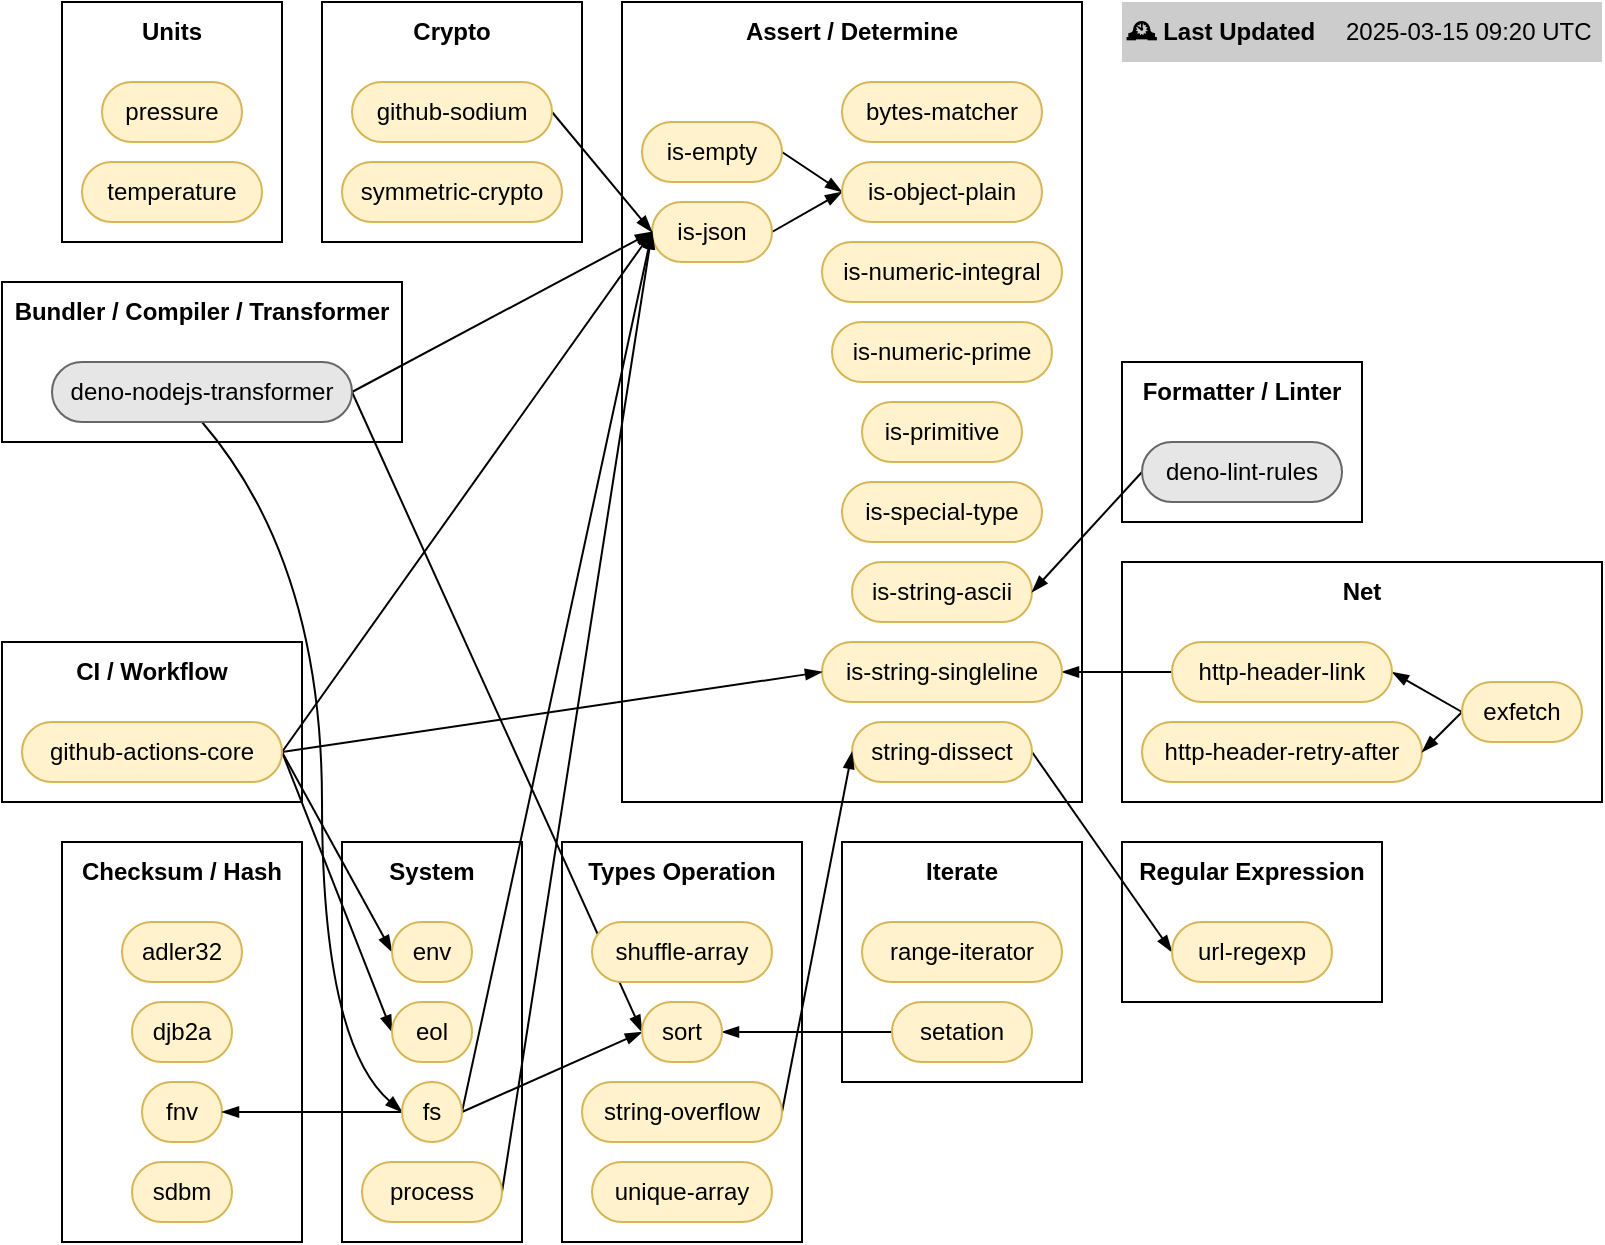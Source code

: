 <mxfile><diagram id="flsh0N5JMIZf43IOwCOS" name="Main"><mxGraphModel dx="1266" dy="853" grid="1" gridSize="10" guides="1" tooltips="1" connect="1" arrows="1" fold="1" page="0" pageScale="1" pageWidth="800" pageHeight="800" background="none" math="0" shadow="0"><root><mxCell id="0"/><mxCell id="1" parent="0"/><mxCell id="121" value="" style="rounded=0;whiteSpace=wrap;html=1;strokeColor=none;fillColor=#CCCCCC;arcSize=12;" parent="1" vertex="1"><mxGeometry x="280" y="-100" width="240" height="30" as="geometry"/></mxCell><mxCell id="122" value="🕰️&amp;nbsp;&lt;span style=&quot;background-color: transparent;&quot;&gt;Last Updated&lt;/span&gt;" style="text;html=1;align=left;verticalAlign=middle;whiteSpace=wrap;rounded=0;fontStyle=1;shadow=0;fontColor=default;" parent="1" vertex="1"><mxGeometry x="280" y="-100" width="110" height="30" as="geometry"/></mxCell><mxCell id="123" value="&lt;span style=&quot;&quot;&gt;2025-03-15 09:20&lt;/span&gt;&lt;span style=&quot;background-color: transparent;&quot;&gt;&amp;nbsp;UTC&lt;/span&gt;" style="text;html=1;align=left;verticalAlign=middle;whiteSpace=wrap;rounded=0;fontStyle=0;shadow=0;fontColor=default;" parent="1" vertex="1"><mxGeometry x="390" y="-100" width="130" height="30" as="geometry"/></mxCell><mxCell id="43" value="" style="rounded=0;whiteSpace=wrap;html=1;fillColor=none;shadow=0;" parent="1" vertex="1"><mxGeometry x="280" y="80" width="120" height="80" as="geometry"/></mxCell><mxCell id="20" value="" style="rounded=0;whiteSpace=wrap;html=1;fillColor=none;shadow=0;" parent="1" vertex="1"><mxGeometry x="-280" y="40" width="200" height="80" as="geometry"/></mxCell><mxCell id="18" value="" style="rounded=0;whiteSpace=wrap;html=1;fillColor=none;shadow=0;" parent="1" vertex="1"><mxGeometry x="280" y="180" width="240" height="120" as="geometry"/></mxCell><mxCell id="2" value="http-header-retry-after" style="text;html=1;align=center;verticalAlign=middle;whiteSpace=wrap;rounded=1;strokeColor=#d6b656;glass=0;shadow=0;fillColor=#fff2cc;labelBackgroundColor=none;labelBorderColor=none;spacing=2;arcSize=50;" parent="1" vertex="1"><mxGeometry x="290" y="260" width="140" height="30" as="geometry"/></mxCell><mxCell id="14" style="html=1;exitX=0;exitY=0.5;exitDx=0;exitDy=0;entryX=1;entryY=0.5;entryDx=0;entryDy=0;flowAnimation=0;endArrow=blockThin;endFill=1;shadow=0;rounded=0;curved=1;" parent="1" source="3" target="6" edge="1"><mxGeometry relative="1" as="geometry"/></mxCell><mxCell id="17" style="html=1;exitX=0;exitY=0.5;exitDx=0;exitDy=0;entryX=1;entryY=0.5;entryDx=0;entryDy=0;endArrow=blockThin;endFill=1;shadow=0;rounded=0;curved=1;" parent="1" source="3" target="2" edge="1"><mxGeometry relative="1" as="geometry"/></mxCell><mxCell id="3" value="exfetch" style="text;html=1;align=center;verticalAlign=middle;whiteSpace=wrap;rounded=1;strokeColor=#d6b656;glass=0;shadow=0;fillColor=#fff2cc;labelBackgroundColor=none;labelBorderColor=none;spacing=2;absoluteArcSize=0;arcSize=50;" parent="1" vertex="1"><mxGeometry x="450" y="240" width="60" height="30" as="geometry"/></mxCell><mxCell id="97" style="edgeStyle=none;html=1;exitX=0;exitY=0.5;exitDx=0;exitDy=0;entryX=1;entryY=0.5;entryDx=0;entryDy=0;endArrow=blockThin;endFill=1;rounded=0;curved=1;" parent="1" source="6" target="40" edge="1"><mxGeometry relative="1" as="geometry"/></mxCell><mxCell id="6" value="http-header-link" style="text;html=1;align=center;verticalAlign=middle;whiteSpace=wrap;rounded=1;strokeColor=#d6b656;glass=0;shadow=0;fillColor=#fff2cc;labelBackgroundColor=none;labelBorderColor=none;spacing=2;arcSize=50;" parent="1" vertex="1"><mxGeometry x="305" y="220" width="110" height="30" as="geometry"/></mxCell><mxCell id="19" value="Net" style="text;html=1;align=center;verticalAlign=middle;whiteSpace=wrap;rounded=0;fontStyle=1;shadow=0;" parent="1" vertex="1"><mxGeometry x="280" y="180" width="240" height="30" as="geometry"/></mxCell><mxCell id="103" style="html=1;entryX=0;entryY=0.5;entryDx=0;entryDy=0;endArrow=blockThin;endFill=1;rounded=0;curved=1;exitX=0.5;exitY=1;exitDx=0;exitDy=0;" parent="1" source="21" target="74" edge="1"><mxGeometry relative="1" as="geometry"><Array as="points"><mxPoint x="-120" y="180"/><mxPoint x="-120" y="420"/></Array></mxGeometry></mxCell><mxCell id="104" style="edgeStyle=none;html=1;exitX=1;exitY=0.5;exitDx=0;exitDy=0;entryX=0;entryY=0.5;entryDx=0;entryDy=0;endArrow=blockThin;endFill=1;rounded=0;curved=1;" parent="1" source="21" target="33" edge="1"><mxGeometry relative="1" as="geometry"/></mxCell><mxCell id="105" style="edgeStyle=none;html=1;exitX=1;exitY=0.5;exitDx=0;exitDy=0;entryX=0;entryY=0.5;entryDx=0;entryDy=0;endArrow=blockThin;endFill=1;rounded=0;curved=1;" parent="1" source="21" target="79" edge="1"><mxGeometry relative="1" as="geometry"/></mxCell><mxCell id="21" value="deno-nodejs-transformer" style="text;html=1;align=center;verticalAlign=middle;whiteSpace=wrap;rounded=1;strokeColor=#666666;glass=0;shadow=0;fillColor=#E6E6E6;labelBackgroundColor=none;labelBorderColor=none;spacing=2;gradientColor=none;arcSize=50;" parent="1" vertex="1"><mxGeometry x="-255" y="80" width="150" height="30" as="geometry"/></mxCell><mxCell id="29" value="" style="rounded=0;whiteSpace=wrap;html=1;fillColor=none;shadow=0;" parent="1" vertex="1"><mxGeometry x="30" y="-100" width="230" height="400" as="geometry"/></mxCell><mxCell id="30" value="Assert / Determine" style="text;html=1;align=center;verticalAlign=middle;whiteSpace=wrap;rounded=0;fontStyle=1;shadow=0;" parent="1" vertex="1"><mxGeometry x="30" y="-100" width="230" height="30" as="geometry"/></mxCell><mxCell id="31" value="bytes-matcher" style="text;html=1;align=center;verticalAlign=middle;whiteSpace=wrap;rounded=1;strokeColor=#d6b656;glass=0;shadow=0;fillColor=#fff2cc;labelBackgroundColor=none;labelBorderColor=none;spacing=2;arcSize=50;" parent="1" vertex="1"><mxGeometry x="140" y="-60" width="100" height="30" as="geometry"/></mxCell><mxCell id="111" style="html=1;exitX=1;exitY=0.5;exitDx=0;exitDy=0;entryX=0;entryY=0.5;entryDx=0;entryDy=0;endArrow=blockThin;endFill=1;rounded=0;curved=1;" parent="1" source="32" target="34" edge="1"><mxGeometry relative="1" as="geometry"/></mxCell><mxCell id="32" value="is-empty" style="text;html=1;align=center;verticalAlign=middle;whiteSpace=wrap;rounded=1;strokeColor=#d6b656;glass=0;shadow=0;fillColor=#fff2cc;labelBackgroundColor=none;labelBorderColor=none;spacing=2;arcSize=50;" parent="1" vertex="1"><mxGeometry x="40" y="-40" width="70" height="30" as="geometry"/></mxCell><mxCell id="112" style="edgeStyle=none;html=1;exitX=1;exitY=0.5;exitDx=0;exitDy=0;entryX=0;entryY=0.5;entryDx=0;entryDy=0;endArrow=blockThin;endFill=1;rounded=0;curved=1;" parent="1" source="33" target="34" edge="1"><mxGeometry relative="1" as="geometry"/></mxCell><mxCell id="33" value="is-json" style="text;html=1;align=center;verticalAlign=middle;whiteSpace=wrap;rounded=1;strokeColor=#d6b656;glass=0;shadow=0;fillColor=#fff2cc;labelBackgroundColor=none;labelBorderColor=none;spacing=2;arcSize=50;" parent="1" vertex="1"><mxGeometry x="45" width="60" height="30" as="geometry"/></mxCell><mxCell id="34" value="is-object-plain" style="text;html=1;align=center;verticalAlign=middle;whiteSpace=wrap;rounded=1;strokeColor=#d6b656;glass=0;shadow=0;fillColor=#fff2cc;labelBackgroundColor=none;labelBorderColor=none;spacing=2;arcSize=50;" parent="1" vertex="1"><mxGeometry x="140" y="-20" width="100" height="30" as="geometry"/></mxCell><mxCell id="35" value="is-primitive" style="text;html=1;align=center;verticalAlign=middle;whiteSpace=wrap;rounded=1;strokeColor=#d6b656;glass=0;shadow=0;fillColor=#fff2cc;labelBackgroundColor=none;labelBorderColor=none;spacing=2;arcSize=50;" parent="1" vertex="1"><mxGeometry x="150" y="100" width="80" height="30" as="geometry"/></mxCell><mxCell id="36" value="is-special-type" style="text;html=1;align=center;verticalAlign=middle;whiteSpace=wrap;rounded=1;strokeColor=#d6b656;glass=0;shadow=0;fillColor=#fff2cc;labelBackgroundColor=none;labelBorderColor=none;spacing=2;arcSize=50;" parent="1" vertex="1"><mxGeometry x="140" y="140" width="100" height="30" as="geometry"/></mxCell><mxCell id="37" value="is-numeric-integral" style="text;html=1;align=center;verticalAlign=middle;whiteSpace=wrap;rounded=1;strokeColor=#d6b656;glass=0;shadow=0;fillColor=#fff2cc;labelBackgroundColor=none;labelBorderColor=none;spacing=2;arcSize=50;" parent="1" vertex="1"><mxGeometry x="130" y="20" width="120" height="30" as="geometry"/></mxCell><mxCell id="38" value="is-numeric-prime" style="text;html=1;align=center;verticalAlign=middle;whiteSpace=wrap;rounded=1;strokeColor=#d6b656;glass=0;shadow=0;fillColor=#fff2cc;labelBackgroundColor=none;labelBorderColor=none;spacing=2;arcSize=50;" parent="1" vertex="1"><mxGeometry x="135" y="60" width="110" height="30" as="geometry"/></mxCell><mxCell id="39" value="is-string-ascii" style="text;html=1;align=center;verticalAlign=middle;whiteSpace=wrap;rounded=1;strokeColor=#d6b656;glass=0;shadow=0;fillColor=#fff2cc;labelBackgroundColor=none;labelBorderColor=none;spacing=2;arcSize=50;" parent="1" vertex="1"><mxGeometry x="145" y="180" width="90" height="30" as="geometry"/></mxCell><mxCell id="40" value="is-string-singleline" style="text;html=1;align=center;verticalAlign=middle;whiteSpace=wrap;rounded=1;strokeColor=#d6b656;glass=0;shadow=0;fillColor=#fff2cc;labelBackgroundColor=none;labelBorderColor=none;spacing=2;arcSize=50;" parent="1" vertex="1"><mxGeometry x="130" y="220" width="120" height="30" as="geometry"/></mxCell><mxCell id="96" style="edgeStyle=none;html=1;exitX=1;exitY=0.5;exitDx=0;exitDy=0;entryX=0;entryY=0.5;entryDx=0;entryDy=0;endArrow=blockThin;endFill=1;rounded=0;curved=1;" parent="1" source="41" target="68" edge="1"><mxGeometry relative="1" as="geometry"/></mxCell><mxCell id="41" value="string-dissect" style="text;html=1;align=center;verticalAlign=middle;whiteSpace=wrap;rounded=1;strokeColor=#d6b656;glass=0;shadow=0;fillColor=#fff2cc;labelBackgroundColor=none;labelBorderColor=none;spacing=2;arcSize=50;" parent="1" vertex="1"><mxGeometry x="145" y="260" width="90" height="30" as="geometry"/></mxCell><mxCell id="98" style="edgeStyle=none;html=1;exitX=0;exitY=0.5;exitDx=0;exitDy=0;entryX=1;entryY=0.5;entryDx=0;entryDy=0;endArrow=blockThin;endFill=1;rounded=0;curved=1;" parent="1" source="44" target="39" edge="1"><mxGeometry relative="1" as="geometry"/></mxCell><mxCell id="44" value="deno-lint-rules" style="text;html=1;align=center;verticalAlign=middle;whiteSpace=wrap;rounded=1;strokeColor=#666666;glass=0;shadow=0;fillColor=#E6E6E6;labelBackgroundColor=none;labelBorderColor=none;spacing=2;gradientColor=none;arcSize=50;fillStyle=auto;" parent="1" vertex="1"><mxGeometry x="290" y="120" width="100" height="30" as="geometry"/></mxCell><mxCell id="46" value="" style="rounded=0;whiteSpace=wrap;html=1;fillColor=none;shadow=0;strokeColor=default;" parent="1" vertex="1"><mxGeometry x="-280" y="220" width="150" height="80" as="geometry"/></mxCell><mxCell id="47" value="CI / Workflow" style="text;html=1;align=center;verticalAlign=middle;whiteSpace=wrap;rounded=0;fontStyle=1;shadow=0;" parent="1" vertex="1"><mxGeometry x="-280" y="220" width="150" height="30" as="geometry"/></mxCell><mxCell id="101" style="edgeStyle=none;html=1;exitX=1;exitY=0.5;exitDx=0;exitDy=0;entryX=0;entryY=0.5;entryDx=0;entryDy=0;endArrow=blockThin;endFill=1;rounded=0;curved=1;" parent="1" source="48" target="72" edge="1"><mxGeometry relative="1" as="geometry"/></mxCell><mxCell id="102" style="edgeStyle=none;html=1;exitX=1;exitY=0.5;exitDx=0;exitDy=0;entryX=0;entryY=0.5;entryDx=0;entryDy=0;endArrow=blockThin;endFill=1;rounded=0;curved=1;" parent="1" source="48" target="73" edge="1"><mxGeometry relative="1" as="geometry"/></mxCell><mxCell id="108" style="edgeStyle=none;html=1;exitX=1;exitY=0.5;exitDx=0;exitDy=0;entryX=0;entryY=0.5;entryDx=0;entryDy=0;endArrow=blockThin;endFill=1;rounded=0;curved=1;" parent="1" source="48" target="33" edge="1"><mxGeometry relative="1" as="geometry"/></mxCell><mxCell id="109" style="edgeStyle=none;html=1;exitX=1;exitY=0.5;exitDx=0;exitDy=0;entryX=0;entryY=0.5;entryDx=0;entryDy=0;endArrow=blockThin;endFill=1;rounded=0;curved=1;" parent="1" source="48" target="40" edge="1"><mxGeometry relative="1" as="geometry"/></mxCell><mxCell id="48" value="github-actions-core" style="text;html=1;align=center;verticalAlign=middle;whiteSpace=wrap;rounded=1;strokeColor=#d6b656;glass=0;shadow=0;fillColor=#fff2cc;labelBackgroundColor=none;labelBorderColor=none;spacing=2;arcSize=50;" parent="1" vertex="1"><mxGeometry x="-270" y="260" width="130" height="30" as="geometry"/></mxCell><mxCell id="50" value="" style="rounded=0;whiteSpace=wrap;html=1;fillColor=none;shadow=0;" parent="1" vertex="1"><mxGeometry x="-120" y="-100" width="130" height="120" as="geometry"/></mxCell><mxCell id="51" value="Crypto" style="text;html=1;align=center;verticalAlign=middle;whiteSpace=wrap;rounded=0;fontStyle=1;shadow=0;" parent="1" vertex="1"><mxGeometry x="-120" y="-100" width="130" height="30" as="geometry"/></mxCell><mxCell id="110" style="edgeStyle=none;html=1;exitX=1;exitY=0.5;exitDx=0;exitDy=0;entryX=0;entryY=0.5;entryDx=0;entryDy=0;endArrow=blockThin;endFill=1;rounded=0;curved=1;" parent="1" source="52" target="33" edge="1"><mxGeometry relative="1" as="geometry"/></mxCell><mxCell id="52" value="github-sodium" style="text;html=1;align=center;verticalAlign=middle;whiteSpace=wrap;rounded=1;strokeColor=#d6b656;glass=0;shadow=0;fillColor=#fff2cc;labelBackgroundColor=none;labelBorderColor=none;spacing=2;arcSize=50;" parent="1" vertex="1"><mxGeometry x="-105" y="-60" width="100" height="30" as="geometry"/></mxCell><mxCell id="53" value="symmetric-crypto" style="text;html=1;align=center;verticalAlign=middle;whiteSpace=wrap;rounded=1;strokeColor=#d6b656;glass=0;shadow=0;fillColor=#fff2cc;labelBackgroundColor=none;labelBorderColor=none;spacing=2;arcSize=50;" parent="1" vertex="1"><mxGeometry x="-110" y="-20" width="110" height="30" as="geometry"/></mxCell><mxCell id="54" value="" style="rounded=0;whiteSpace=wrap;html=1;fillColor=none;shadow=0;strokeColor=default;" parent="1" vertex="1"><mxGeometry x="-250" y="320" width="120" height="200" as="geometry"/></mxCell><mxCell id="55" value="Checksum / Hash" style="text;html=1;align=center;verticalAlign=middle;whiteSpace=wrap;rounded=0;fontStyle=1;shadow=0;" parent="1" vertex="1"><mxGeometry x="-250" y="320" width="120" height="30" as="geometry"/></mxCell><mxCell id="56" value="adler32" style="text;html=1;align=center;verticalAlign=middle;whiteSpace=wrap;rounded=1;strokeColor=#d6b656;glass=0;shadow=0;fillColor=#fff2cc;labelBackgroundColor=none;labelBorderColor=none;spacing=2;arcSize=50;" parent="1" vertex="1"><mxGeometry x="-220" y="360" width="60" height="30" as="geometry"/></mxCell><mxCell id="57" value="djb2a" style="text;html=1;align=center;verticalAlign=middle;whiteSpace=wrap;rounded=1;strokeColor=#d6b656;glass=0;shadow=0;fillColor=#fff2cc;labelBackgroundColor=none;labelBorderColor=none;spacing=2;arcSize=50;" parent="1" vertex="1"><mxGeometry x="-215" y="400" width="50" height="30" as="geometry"/></mxCell><mxCell id="58" value="fnv" style="text;html=1;align=center;verticalAlign=middle;whiteSpace=wrap;rounded=1;strokeColor=#d6b656;glass=0;shadow=0;fillColor=#fff2cc;labelBackgroundColor=none;labelBorderColor=none;spacing=2;arcSize=50;" parent="1" vertex="1"><mxGeometry x="-210" y="440" width="40" height="30" as="geometry"/></mxCell><mxCell id="59" value="sdbm" style="text;html=1;align=center;verticalAlign=middle;whiteSpace=wrap;rounded=1;strokeColor=#d6b656;glass=0;shadow=0;fillColor=#fff2cc;labelBackgroundColor=none;labelBorderColor=none;spacing=2;arcSize=50;" parent="1" vertex="1"><mxGeometry x="-215" y="480" width="50" height="30" as="geometry"/></mxCell><mxCell id="60" value="" style="rounded=0;whiteSpace=wrap;html=1;fillColor=none;arcSize=12;glass=0;shadow=0;strokeColor=default;" parent="1" vertex="1"><mxGeometry x="140" y="320" width="120" height="120" as="geometry"/></mxCell><mxCell id="61" value="Iterate" style="text;html=1;align=center;verticalAlign=middle;whiteSpace=wrap;rounded=0;fontStyle=1;shadow=0;" parent="1" vertex="1"><mxGeometry x="140" y="320" width="120" height="30" as="geometry"/></mxCell><mxCell id="62" value="range-iterator" style="text;html=1;align=center;verticalAlign=middle;whiteSpace=wrap;rounded=1;strokeColor=#d6b656;glass=0;shadow=0;fillColor=#fff2cc;labelBackgroundColor=none;labelBorderColor=none;spacing=2;arcSize=50;" parent="1" vertex="1"><mxGeometry x="150" y="360" width="100" height="30" as="geometry"/></mxCell><mxCell id="99" style="edgeStyle=none;html=1;exitX=0;exitY=0.5;exitDx=0;exitDy=0;entryX=1;entryY=0.5;entryDx=0;entryDy=0;endArrow=blockThin;endFill=1;rounded=0;curved=1;" parent="1" source="63" target="79" edge="1"><mxGeometry relative="1" as="geometry"/></mxCell><mxCell id="63" value="setation" style="text;html=1;align=center;verticalAlign=middle;whiteSpace=wrap;rounded=1;strokeColor=#d6b656;glass=0;shadow=0;fillColor=#fff2cc;labelBackgroundColor=none;labelBorderColor=none;spacing=2;arcSize=50;" parent="1" vertex="1"><mxGeometry x="165" y="400" width="70" height="30" as="geometry"/></mxCell><mxCell id="66" value="" style="rounded=0;whiteSpace=wrap;html=1;fillColor=none;shadow=0;strokeColor=default;" parent="1" vertex="1"><mxGeometry x="280" y="320" width="130" height="80" as="geometry"/></mxCell><mxCell id="67" value="Regular Expression" style="text;html=1;align=center;verticalAlign=middle;whiteSpace=wrap;rounded=0;fontStyle=1;shadow=0;" parent="1" vertex="1"><mxGeometry x="280" y="320" width="130" height="30" as="geometry"/></mxCell><mxCell id="68" value="url-regexp" style="text;html=1;align=center;verticalAlign=middle;whiteSpace=wrap;rounded=1;strokeColor=#d6b656;glass=0;shadow=0;fillColor=#fff2cc;labelBackgroundColor=none;labelBorderColor=none;spacing=2;arcSize=50;" parent="1" vertex="1"><mxGeometry x="305" y="360" width="80" height="30" as="geometry"/></mxCell><mxCell id="70" value="" style="rounded=0;whiteSpace=wrap;html=1;fillColor=none;shadow=0;strokeColor=default;" parent="1" vertex="1"><mxGeometry x="-110" y="320" width="90" height="200" as="geometry"/></mxCell><mxCell id="71" value="System" style="text;html=1;align=center;verticalAlign=middle;whiteSpace=wrap;rounded=0;fontStyle=1;shadow=0;" parent="1" vertex="1"><mxGeometry x="-110" y="320" width="90" height="30" as="geometry"/></mxCell><mxCell id="72" value="env" style="text;html=1;align=center;verticalAlign=middle;whiteSpace=wrap;rounded=1;strokeColor=#d6b656;glass=0;shadow=0;fillColor=#fff2cc;labelBackgroundColor=none;labelBorderColor=none;spacing=2;arcSize=50;" parent="1" vertex="1"><mxGeometry x="-85" y="360" width="40" height="30" as="geometry"/></mxCell><mxCell id="73" value="eol" style="text;html=1;align=center;verticalAlign=middle;whiteSpace=wrap;rounded=1;strokeColor=#d6b656;glass=0;shadow=0;fillColor=#fff2cc;labelBackgroundColor=none;labelBorderColor=none;spacing=2;arcSize=50;" parent="1" vertex="1"><mxGeometry x="-85" y="400" width="40" height="30" as="geometry"/></mxCell><mxCell id="95" style="html=1;exitX=0;exitY=0.5;exitDx=0;exitDy=0;endArrow=blockThin;endFill=1;rounded=0;curved=1;" parent="1" source="74" edge="1"><mxGeometry relative="1" as="geometry"><mxPoint x="-170" y="455" as="targetPoint"/></mxGeometry></mxCell><mxCell id="106" style="edgeStyle=none;html=1;exitX=1;exitY=0.5;exitDx=0;exitDy=0;entryX=0;entryY=0.5;entryDx=0;entryDy=0;endArrow=blockThin;endFill=1;rounded=0;curved=1;" parent="1" source="74" target="33" edge="1"><mxGeometry relative="1" as="geometry"/></mxCell><mxCell id="107" style="edgeStyle=none;html=1;exitX=1;exitY=0.5;exitDx=0;exitDy=0;entryX=0;entryY=0.5;entryDx=0;entryDy=0;endArrow=blockThin;endFill=1;rounded=0;curved=1;" parent="1" source="74" target="79" edge="1"><mxGeometry relative="1" as="geometry"/></mxCell><mxCell id="74" value="fs" style="text;html=1;align=center;verticalAlign=middle;whiteSpace=wrap;rounded=1;strokeColor=#d6b656;glass=0;shadow=0;fillColor=#fff2cc;labelBackgroundColor=none;labelBorderColor=none;spacing=2;arcSize=50;" parent="1" vertex="1"><mxGeometry x="-80" y="440" width="30" height="30" as="geometry"/></mxCell><mxCell id="113" style="edgeStyle=none;html=1;exitX=1;exitY=0.5;exitDx=0;exitDy=0;entryX=0;entryY=0.5;entryDx=0;entryDy=0;endArrow=blockThin;endFill=1;rounded=0;curved=1;" parent="1" source="75" target="33" edge="1"><mxGeometry relative="1" as="geometry"/></mxCell><mxCell id="75" value="process" style="text;html=1;align=center;verticalAlign=middle;whiteSpace=wrap;rounded=1;strokeColor=#d6b656;glass=0;shadow=0;fillColor=#fff2cc;labelBackgroundColor=none;labelBorderColor=none;spacing=2;arcSize=50;" parent="1" vertex="1"><mxGeometry x="-100" y="480" width="70" height="30" as="geometry"/></mxCell><mxCell id="76" value="" style="rounded=0;whiteSpace=wrap;html=1;fillColor=none;shadow=0;strokeColor=default;" parent="1" vertex="1"><mxGeometry y="320" width="120" height="200" as="geometry"/></mxCell><mxCell id="77" value="Types Operation" style="text;html=1;align=center;verticalAlign=middle;whiteSpace=wrap;rounded=0;fontStyle=1;shadow=0;" parent="1" vertex="1"><mxGeometry y="320" width="120" height="30" as="geometry"/></mxCell><mxCell id="78" value="shuffle-array" style="text;html=1;align=center;verticalAlign=middle;whiteSpace=wrap;rounded=1;strokeColor=#d6b656;glass=0;shadow=0;fillColor=#fff2cc;labelBackgroundColor=none;labelBorderColor=none;spacing=2;arcSize=50;" parent="1" vertex="1"><mxGeometry x="15" y="360" width="90" height="30" as="geometry"/></mxCell><mxCell id="79" value="sort" style="text;html=1;align=center;verticalAlign=middle;whiteSpace=wrap;rounded=1;strokeColor=#d6b656;glass=0;shadow=0;fillColor=#fff2cc;labelBackgroundColor=none;labelBorderColor=none;spacing=2;arcSize=50;" parent="1" vertex="1"><mxGeometry x="40" y="400" width="40" height="30" as="geometry"/></mxCell><mxCell id="100" style="edgeStyle=none;html=1;exitX=1;exitY=0.5;exitDx=0;exitDy=0;entryX=0;entryY=0.5;entryDx=0;entryDy=0;endArrow=blockThin;endFill=1;rounded=0;curved=1;" parent="1" source="80" target="41" edge="1"><mxGeometry relative="1" as="geometry"/></mxCell><mxCell id="80" value="string-overflow" style="text;html=1;align=center;verticalAlign=middle;whiteSpace=wrap;rounded=1;strokeColor=#d6b656;glass=0;shadow=0;fillColor=#fff2cc;labelBackgroundColor=none;labelBorderColor=none;spacing=2;arcSize=50;" parent="1" vertex="1"><mxGeometry x="10" y="440" width="100" height="30" as="geometry"/></mxCell><mxCell id="81" value="unique-array" style="text;html=1;align=center;verticalAlign=middle;whiteSpace=wrap;rounded=1;strokeColor=#d6b656;glass=0;shadow=0;fillColor=#fff2cc;labelBackgroundColor=none;labelBorderColor=none;spacing=2;arcSize=50;" parent="1" vertex="1"><mxGeometry x="15" y="480" width="90" height="30" as="geometry"/></mxCell><mxCell id="82" value="" style="rounded=0;whiteSpace=wrap;html=1;fillColor=none;shadow=0;" parent="1" vertex="1"><mxGeometry x="-250" y="-100" width="110" height="120" as="geometry"/></mxCell><mxCell id="83" value="Units" style="text;html=1;align=center;verticalAlign=middle;whiteSpace=wrap;rounded=0;fontStyle=1;shadow=0;" parent="1" vertex="1"><mxGeometry x="-250" y="-100" width="110" height="30" as="geometry"/></mxCell><mxCell id="84" value="pressure" style="text;html=1;align=center;verticalAlign=middle;whiteSpace=wrap;rounded=1;strokeColor=#d6b656;glass=0;shadow=0;fillColor=#fff2cc;labelBackgroundColor=none;labelBorderColor=none;spacing=2;arcSize=50;" parent="1" vertex="1"><mxGeometry x="-230" y="-60" width="70" height="30" as="geometry"/></mxCell><mxCell id="85" value="temperature" style="text;html=1;align=center;verticalAlign=middle;whiteSpace=wrap;rounded=1;strokeColor=#d6b656;glass=0;shadow=0;fillColor=#fff2cc;labelBackgroundColor=none;labelBorderColor=none;spacing=2;arcSize=50;" parent="1" vertex="1"><mxGeometry x="-240" y="-20" width="90" height="30" as="geometry"/></mxCell><mxCell id="26" value="Bundler / Compiler / Transformer" style="text;html=1;align=center;verticalAlign=middle;whiteSpace=wrap;rounded=0;fontStyle=1;shadow=0;" parent="1" vertex="1"><mxGeometry x="-280" y="40" width="200" height="30" as="geometry"/></mxCell><mxCell id="42" value="Formatter / Linter" style="text;html=1;align=center;verticalAlign=middle;whiteSpace=wrap;rounded=0;fontStyle=1;shadow=0;" parent="1" vertex="1"><mxGeometry x="280" y="80" width="120" height="30" as="geometry"/></mxCell></root></mxGraphModel></diagram></mxfile>